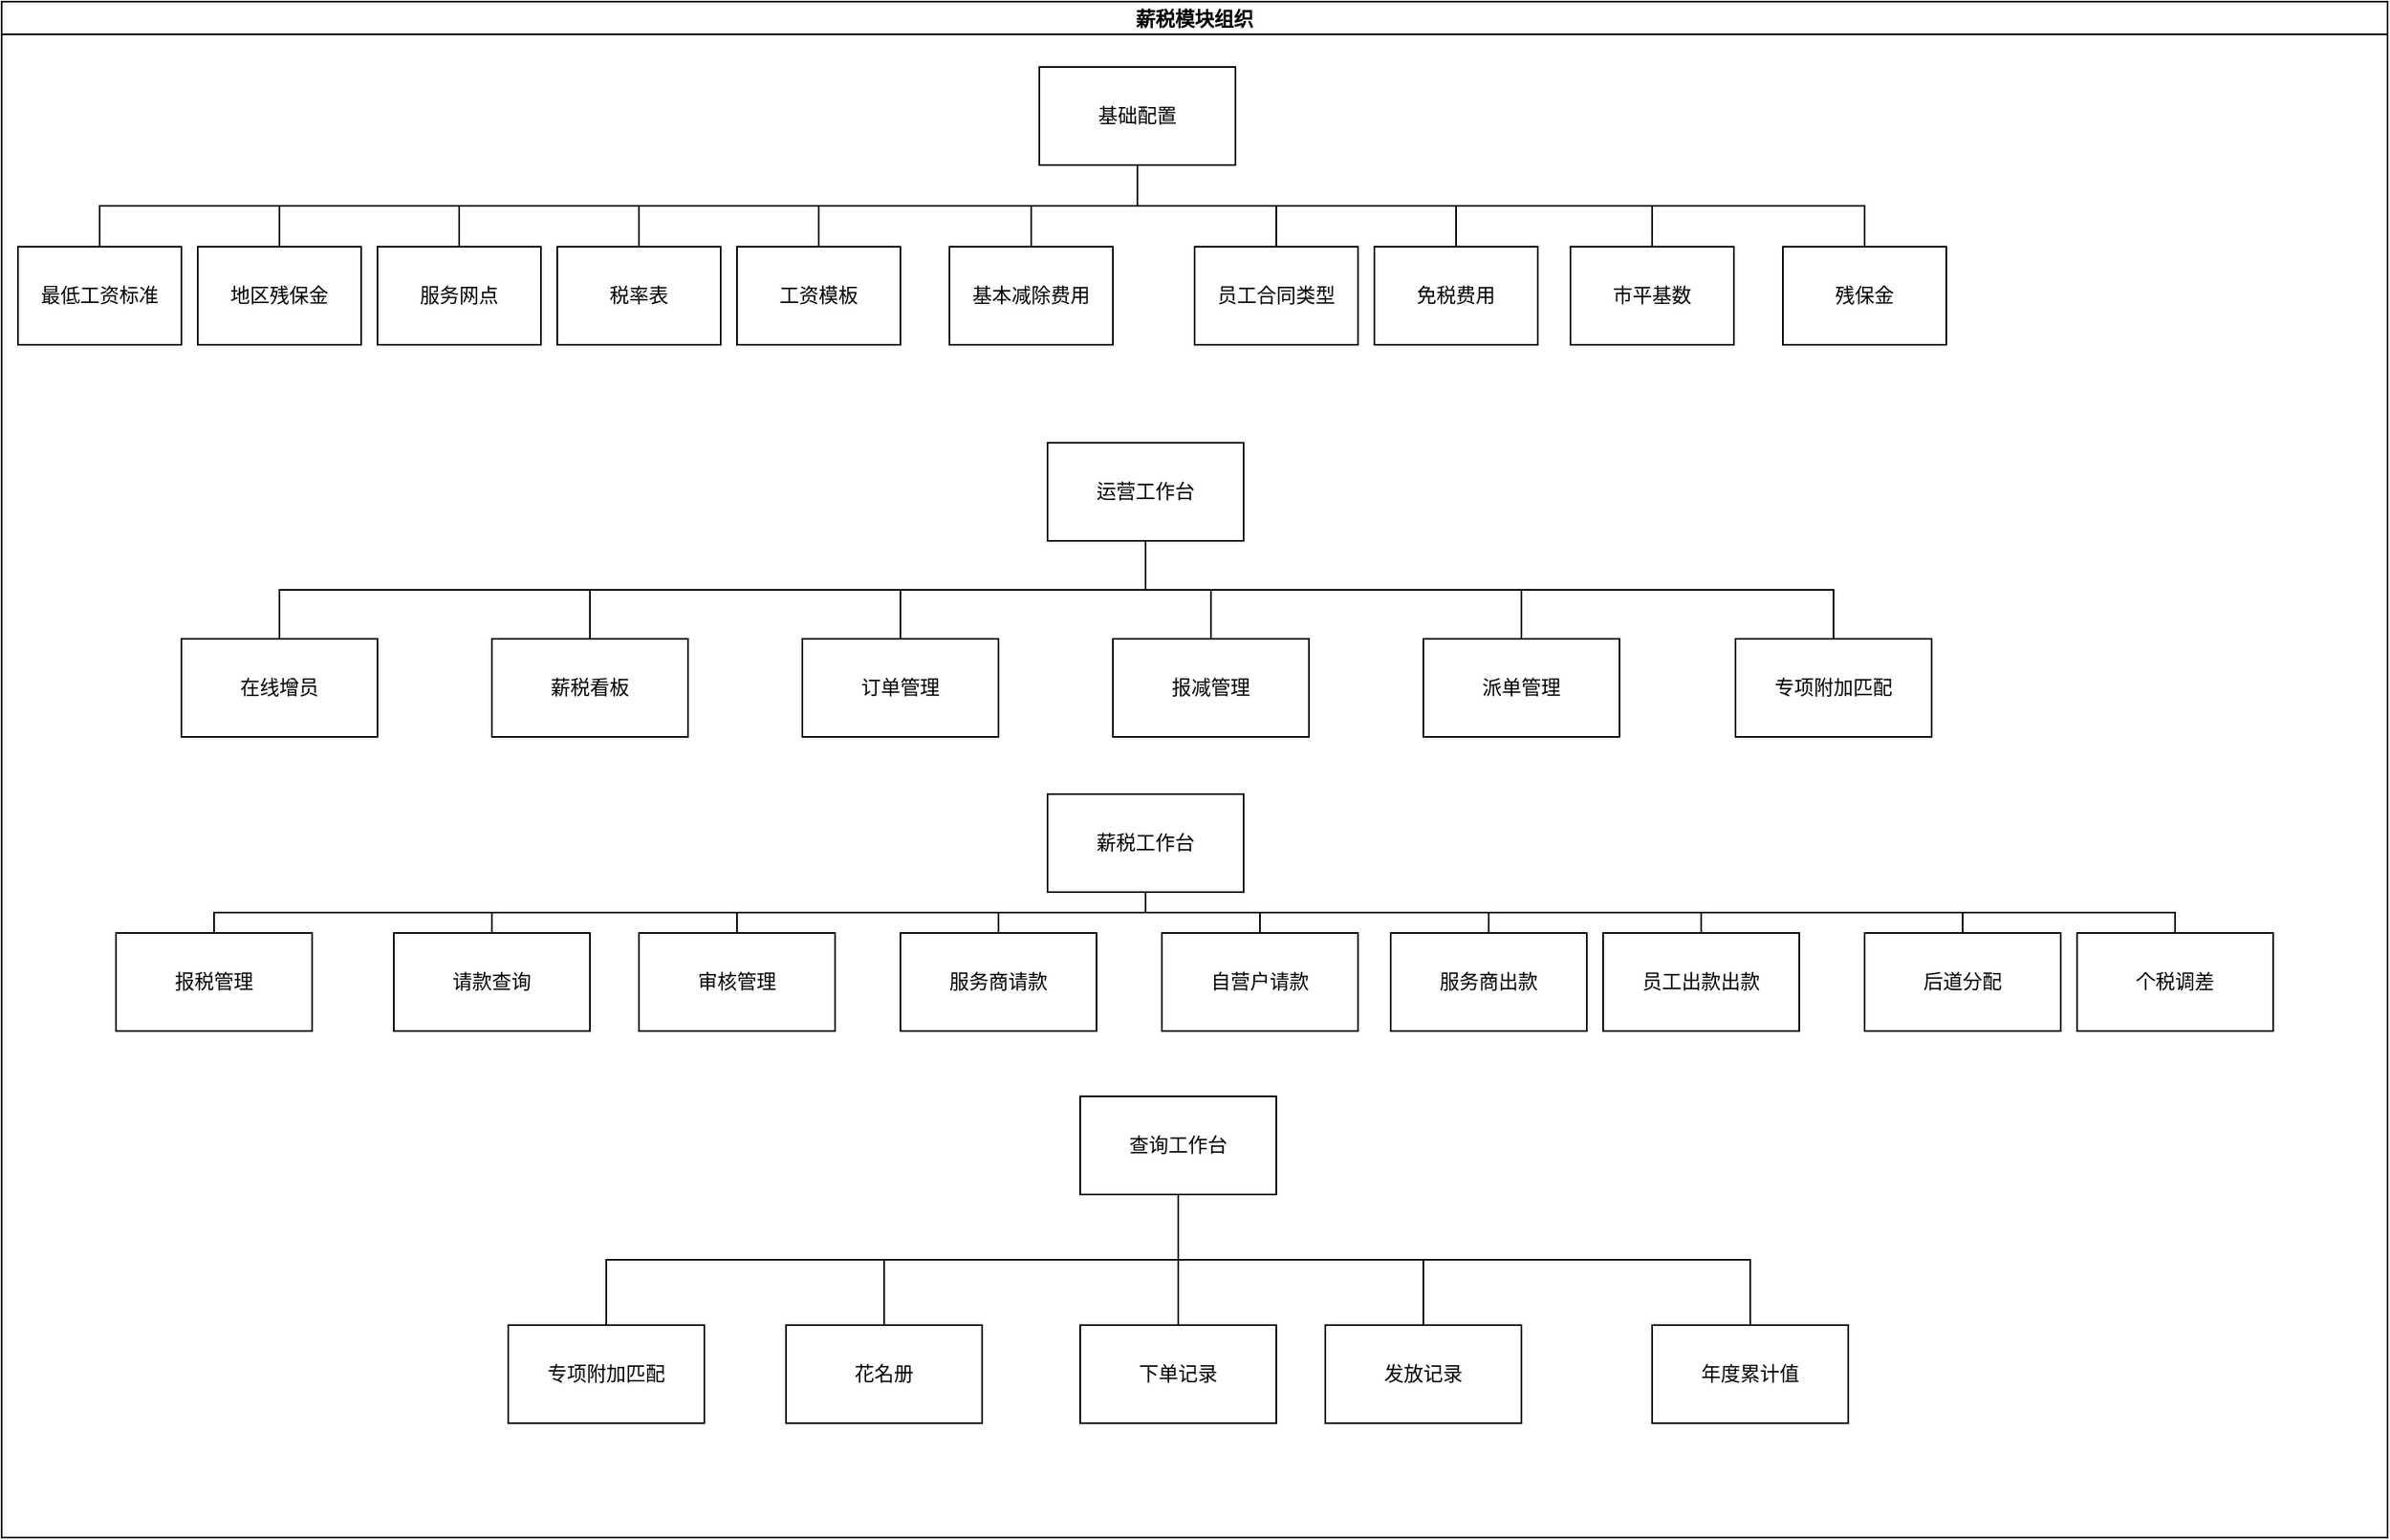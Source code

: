 <mxfile version="21.6.2" type="github">
  <diagram name="第 1 页" id="hpLcnYdg8RqdJOMM9PPg">
    <mxGraphModel dx="1166" dy="644" grid="1" gridSize="10" guides="1" tooltips="1" connect="1" arrows="1" fold="1" page="1" pageScale="1" pageWidth="827" pageHeight="1169" math="0" shadow="0">
      <root>
        <mxCell id="0" />
        <mxCell id="1" parent="0" />
        <mxCell id="bybRMpTFj6ahb_3L9N7S-18" value="薪税模块组织" style="swimlane;startSize=20;horizontal=1;containerType=tree;newEdgeStyle={&quot;edgeStyle&quot;:&quot;elbowEdgeStyle&quot;,&quot;startArrow&quot;:&quot;none&quot;,&quot;endArrow&quot;:&quot;none&quot;};" parent="1" vertex="1">
          <mxGeometry x="20" y="100" width="1460" height="940" as="geometry" />
        </mxCell>
        <mxCell id="bybRMpTFj6ahb_3L9N7S-19" value="" style="edgeStyle=elbowEdgeStyle;elbow=vertical;sourcePerimeterSpacing=0;targetPerimeterSpacing=0;startArrow=none;endArrow=none;rounded=0;curved=0;" parent="bybRMpTFj6ahb_3L9N7S-18" source="bybRMpTFj6ahb_3L9N7S-21" target="bybRMpTFj6ahb_3L9N7S-22" edge="1">
          <mxGeometry relative="1" as="geometry" />
        </mxCell>
        <mxCell id="bybRMpTFj6ahb_3L9N7S-20" value="" style="edgeStyle=elbowEdgeStyle;elbow=vertical;sourcePerimeterSpacing=0;targetPerimeterSpacing=0;startArrow=none;endArrow=none;rounded=0;curved=0;" parent="bybRMpTFj6ahb_3L9N7S-18" source="bybRMpTFj6ahb_3L9N7S-21" target="bybRMpTFj6ahb_3L9N7S-23" edge="1">
          <mxGeometry relative="1" as="geometry" />
        </mxCell>
        <UserObject label="基础配置" treeRoot="1" id="bybRMpTFj6ahb_3L9N7S-21">
          <mxCell style="whiteSpace=wrap;html=1;align=center;treeFolding=1;treeMoving=1;newEdgeStyle={&quot;edgeStyle&quot;:&quot;elbowEdgeStyle&quot;,&quot;startArrow&quot;:&quot;none&quot;,&quot;endArrow&quot;:&quot;none&quot;};" parent="bybRMpTFj6ahb_3L9N7S-18" vertex="1">
            <mxGeometry x="635" y="40" width="120" height="60" as="geometry" />
          </mxCell>
        </UserObject>
        <mxCell id="bybRMpTFj6ahb_3L9N7S-22" value="最低工资标准" style="whiteSpace=wrap;html=1;align=center;verticalAlign=middle;treeFolding=1;treeMoving=1;newEdgeStyle={&quot;edgeStyle&quot;:&quot;elbowEdgeStyle&quot;,&quot;startArrow&quot;:&quot;none&quot;,&quot;endArrow&quot;:&quot;none&quot;};" parent="bybRMpTFj6ahb_3L9N7S-18" vertex="1">
          <mxGeometry x="10" y="150" width="100" height="60" as="geometry" />
        </mxCell>
        <mxCell id="bybRMpTFj6ahb_3L9N7S-23" value="地区残保金" style="whiteSpace=wrap;html=1;align=center;verticalAlign=middle;treeFolding=1;treeMoving=1;newEdgeStyle={&quot;edgeStyle&quot;:&quot;elbowEdgeStyle&quot;,&quot;startArrow&quot;:&quot;none&quot;,&quot;endArrow&quot;:&quot;none&quot;};" parent="bybRMpTFj6ahb_3L9N7S-18" vertex="1" collapsed="1">
          <mxGeometry x="120" y="150" width="100" height="60" as="geometry" />
        </mxCell>
        <mxCell id="bybRMpTFj6ahb_3L9N7S-24" value="服务网点" style="whiteSpace=wrap;html=1;align=center;verticalAlign=middle;treeFolding=1;treeMoving=1;newEdgeStyle={&quot;edgeStyle&quot;:&quot;elbowEdgeStyle&quot;,&quot;startArrow&quot;:&quot;none&quot;,&quot;endArrow&quot;:&quot;none&quot;};" parent="bybRMpTFj6ahb_3L9N7S-18" vertex="1" collapsed="1">
          <mxGeometry x="230" y="150" width="100" height="60" as="geometry" />
        </mxCell>
        <mxCell id="bybRMpTFj6ahb_3L9N7S-25" value="" style="edgeStyle=elbowEdgeStyle;elbow=vertical;sourcePerimeterSpacing=0;targetPerimeterSpacing=0;startArrow=none;endArrow=none;rounded=0;curved=0;" parent="bybRMpTFj6ahb_3L9N7S-18" source="bybRMpTFj6ahb_3L9N7S-21" target="bybRMpTFj6ahb_3L9N7S-24" edge="1">
          <mxGeometry relative="1" as="geometry">
            <mxPoint x="350" y="100" as="sourcePoint" />
            <mxPoint x="200" y="140" as="targetPoint" />
          </mxGeometry>
        </mxCell>
        <mxCell id="bybRMpTFj6ahb_3L9N7S-26" value="税率表" style="whiteSpace=wrap;html=1;align=center;verticalAlign=middle;treeFolding=1;treeMoving=1;newEdgeStyle={&quot;edgeStyle&quot;:&quot;elbowEdgeStyle&quot;,&quot;startArrow&quot;:&quot;none&quot;,&quot;endArrow&quot;:&quot;none&quot;};" parent="bybRMpTFj6ahb_3L9N7S-18" vertex="1" collapsed="1">
          <mxGeometry x="340" y="150" width="100" height="60" as="geometry" />
        </mxCell>
        <mxCell id="bybRMpTFj6ahb_3L9N7S-27" value="" style="edgeStyle=elbowEdgeStyle;elbow=vertical;sourcePerimeterSpacing=0;targetPerimeterSpacing=0;startArrow=none;endArrow=none;rounded=0;curved=0;" parent="bybRMpTFj6ahb_3L9N7S-18" source="bybRMpTFj6ahb_3L9N7S-21" target="bybRMpTFj6ahb_3L9N7S-26" edge="1">
          <mxGeometry relative="1" as="geometry">
            <mxPoint x="350" y="100" as="sourcePoint" />
            <mxPoint x="340" y="140" as="targetPoint" />
          </mxGeometry>
        </mxCell>
        <mxCell id="bybRMpTFj6ahb_3L9N7S-28" value="工资模板" style="whiteSpace=wrap;html=1;align=center;verticalAlign=middle;treeFolding=1;treeMoving=1;newEdgeStyle={&quot;edgeStyle&quot;:&quot;elbowEdgeStyle&quot;,&quot;startArrow&quot;:&quot;none&quot;,&quot;endArrow&quot;:&quot;none&quot;};" parent="bybRMpTFj6ahb_3L9N7S-18" vertex="1" collapsed="1">
          <mxGeometry x="450" y="150" width="100" height="60" as="geometry" />
        </mxCell>
        <mxCell id="bybRMpTFj6ahb_3L9N7S-29" value="" style="edgeStyle=elbowEdgeStyle;elbow=vertical;sourcePerimeterSpacing=0;targetPerimeterSpacing=0;startArrow=none;endArrow=none;rounded=0;curved=0;" parent="bybRMpTFj6ahb_3L9N7S-18" source="bybRMpTFj6ahb_3L9N7S-21" target="bybRMpTFj6ahb_3L9N7S-28" edge="1">
          <mxGeometry relative="1" as="geometry">
            <mxPoint x="350" y="100" as="sourcePoint" />
            <mxPoint x="480" y="140" as="targetPoint" />
          </mxGeometry>
        </mxCell>
        <mxCell id="bybRMpTFj6ahb_3L9N7S-30" value="基本减除费用" style="whiteSpace=wrap;html=1;align=center;verticalAlign=middle;treeFolding=1;treeMoving=1;newEdgeStyle={&quot;edgeStyle&quot;:&quot;elbowEdgeStyle&quot;,&quot;startArrow&quot;:&quot;none&quot;,&quot;endArrow&quot;:&quot;none&quot;};" parent="bybRMpTFj6ahb_3L9N7S-18" vertex="1" collapsed="1">
          <mxGeometry x="580" y="150" width="100" height="60" as="geometry" />
        </mxCell>
        <mxCell id="bybRMpTFj6ahb_3L9N7S-31" value="" style="edgeStyle=elbowEdgeStyle;elbow=vertical;sourcePerimeterSpacing=0;targetPerimeterSpacing=0;startArrow=none;endArrow=none;rounded=0;curved=0;" parent="bybRMpTFj6ahb_3L9N7S-18" source="bybRMpTFj6ahb_3L9N7S-21" target="bybRMpTFj6ahb_3L9N7S-30" edge="1">
          <mxGeometry relative="1" as="geometry">
            <mxPoint x="350" y="100" as="sourcePoint" />
            <mxPoint x="600" y="140" as="targetPoint" />
          </mxGeometry>
        </mxCell>
        <mxCell id="bybRMpTFj6ahb_3L9N7S-54" value="员工合同类型" style="whiteSpace=wrap;html=1;align=center;verticalAlign=middle;treeFolding=1;treeMoving=1;newEdgeStyle={&quot;edgeStyle&quot;:&quot;elbowEdgeStyle&quot;,&quot;startArrow&quot;:&quot;none&quot;,&quot;endArrow&quot;:&quot;none&quot;};" parent="bybRMpTFj6ahb_3L9N7S-18" vertex="1" collapsed="1">
          <mxGeometry x="730" y="150" width="100" height="60" as="geometry" />
        </mxCell>
        <mxCell id="bybRMpTFj6ahb_3L9N7S-55" value="" style="edgeStyle=elbowEdgeStyle;elbow=vertical;sourcePerimeterSpacing=0;targetPerimeterSpacing=0;startArrow=none;endArrow=none;rounded=0;curved=0;" parent="bybRMpTFj6ahb_3L9N7S-18" source="bybRMpTFj6ahb_3L9N7S-21" target="bybRMpTFj6ahb_3L9N7S-54" edge="1">
          <mxGeometry relative="1" as="geometry">
            <mxPoint x="350" y="110" as="sourcePoint" />
            <mxPoint x="290" y="140" as="targetPoint" />
          </mxGeometry>
        </mxCell>
        <mxCell id="bybRMpTFj6ahb_3L9N7S-56" value="免税费用" style="whiteSpace=wrap;html=1;align=center;verticalAlign=middle;treeFolding=1;treeMoving=1;newEdgeStyle={&quot;edgeStyle&quot;:&quot;elbowEdgeStyle&quot;,&quot;startArrow&quot;:&quot;none&quot;,&quot;endArrow&quot;:&quot;none&quot;};" parent="bybRMpTFj6ahb_3L9N7S-18" vertex="1" collapsed="1">
          <mxGeometry x="840" y="150" width="100" height="60" as="geometry" />
        </mxCell>
        <mxCell id="bybRMpTFj6ahb_3L9N7S-57" value="" style="edgeStyle=elbowEdgeStyle;elbow=vertical;sourcePerimeterSpacing=0;targetPerimeterSpacing=0;startArrow=none;endArrow=none;rounded=0;curved=0;" parent="bybRMpTFj6ahb_3L9N7S-18" source="bybRMpTFj6ahb_3L9N7S-21" target="bybRMpTFj6ahb_3L9N7S-56" edge="1">
          <mxGeometry relative="1" as="geometry">
            <mxPoint x="350" y="110" as="sourcePoint" />
            <mxPoint x="730" y="140" as="targetPoint" />
          </mxGeometry>
        </mxCell>
        <mxCell id="bybRMpTFj6ahb_3L9N7S-58" value="市平基数" style="whiteSpace=wrap;html=1;align=center;verticalAlign=middle;treeFolding=1;treeMoving=1;newEdgeStyle={&quot;edgeStyle&quot;:&quot;elbowEdgeStyle&quot;,&quot;startArrow&quot;:&quot;none&quot;,&quot;endArrow&quot;:&quot;none&quot;};" parent="bybRMpTFj6ahb_3L9N7S-18" vertex="1" collapsed="1">
          <mxGeometry x="960" y="150" width="100" height="60" as="geometry" />
        </mxCell>
        <mxCell id="bybRMpTFj6ahb_3L9N7S-59" value="" style="edgeStyle=elbowEdgeStyle;elbow=vertical;sourcePerimeterSpacing=0;targetPerimeterSpacing=0;startArrow=none;endArrow=none;rounded=0;curved=0;" parent="bybRMpTFj6ahb_3L9N7S-18" source="bybRMpTFj6ahb_3L9N7S-21" target="bybRMpTFj6ahb_3L9N7S-58" edge="1">
          <mxGeometry relative="1" as="geometry">
            <mxPoint x="350" y="110" as="sourcePoint" />
            <mxPoint x="860" y="140" as="targetPoint" />
          </mxGeometry>
        </mxCell>
        <mxCell id="bybRMpTFj6ahb_3L9N7S-60" value="残保金" style="whiteSpace=wrap;html=1;align=center;verticalAlign=middle;treeFolding=1;treeMoving=1;newEdgeStyle={&quot;edgeStyle&quot;:&quot;elbowEdgeStyle&quot;,&quot;startArrow&quot;:&quot;none&quot;,&quot;endArrow&quot;:&quot;none&quot;};" parent="bybRMpTFj6ahb_3L9N7S-18" vertex="1" collapsed="1">
          <mxGeometry x="1090" y="150" width="100" height="60" as="geometry" />
        </mxCell>
        <mxCell id="bybRMpTFj6ahb_3L9N7S-61" value="" style="edgeStyle=elbowEdgeStyle;elbow=vertical;sourcePerimeterSpacing=0;targetPerimeterSpacing=0;startArrow=none;endArrow=none;rounded=0;curved=0;" parent="bybRMpTFj6ahb_3L9N7S-18" source="bybRMpTFj6ahb_3L9N7S-21" target="bybRMpTFj6ahb_3L9N7S-60" edge="1">
          <mxGeometry relative="1" as="geometry">
            <mxPoint x="350" y="110" as="sourcePoint" />
            <mxPoint x="970" y="140" as="targetPoint" />
          </mxGeometry>
        </mxCell>
        <UserObject label="运营工作台" treeRoot="1" id="bybRMpTFj6ahb_3L9N7S-102">
          <mxCell style="whiteSpace=wrap;html=1;align=center;treeFolding=1;treeMoving=1;newEdgeStyle={&quot;edgeStyle&quot;:&quot;elbowEdgeStyle&quot;,&quot;startArrow&quot;:&quot;none&quot;,&quot;endArrow&quot;:&quot;none&quot;};" parent="bybRMpTFj6ahb_3L9N7S-18" vertex="1">
            <mxGeometry x="640" y="270" width="120" height="60" as="geometry" />
          </mxCell>
        </UserObject>
        <mxCell id="3mnixtt7MHqy3yA0ITmk-68" value="" style="edgeStyle=elbowEdgeStyle;rounded=0;orthogonalLoop=1;jettySize=auto;html=1;elbow=vertical;startArrow=none;endArrow=none;" edge="1" source="bybRMpTFj6ahb_3L9N7S-102" target="3mnixtt7MHqy3yA0ITmk-69" parent="bybRMpTFj6ahb_3L9N7S-18">
          <mxGeometry relative="1" as="geometry" />
        </mxCell>
        <UserObject label="订单管理" treeRoot="1" id="3mnixtt7MHqy3yA0ITmk-69">
          <mxCell style="whiteSpace=wrap;html=1;align=center;treeFolding=1;treeMoving=1;newEdgeStyle={&quot;edgeStyle&quot;:&quot;elbowEdgeStyle&quot;,&quot;startArrow&quot;:&quot;none&quot;,&quot;endArrow&quot;:&quot;none&quot;};" vertex="1" parent="bybRMpTFj6ahb_3L9N7S-18">
            <mxGeometry x="490" y="390" width="120" height="60" as="geometry" />
          </mxCell>
        </UserObject>
        <UserObject label="派单管理" treeRoot="1" id="3mnixtt7MHqy3yA0ITmk-70">
          <mxCell style="whiteSpace=wrap;html=1;align=center;treeFolding=1;treeMoving=1;newEdgeStyle={&quot;edgeStyle&quot;:&quot;elbowEdgeStyle&quot;,&quot;startArrow&quot;:&quot;none&quot;,&quot;endArrow&quot;:&quot;none&quot;};" vertex="1" parent="bybRMpTFj6ahb_3L9N7S-18">
            <mxGeometry x="870" y="390" width="120" height="60" as="geometry" />
          </mxCell>
        </UserObject>
        <mxCell id="3mnixtt7MHqy3yA0ITmk-71" value="" style="edgeStyle=elbowEdgeStyle;rounded=0;orthogonalLoop=1;jettySize=auto;html=1;elbow=vertical;startArrow=none;endArrow=none;" edge="1" parent="bybRMpTFj6ahb_3L9N7S-18" source="bybRMpTFj6ahb_3L9N7S-102" target="3mnixtt7MHqy3yA0ITmk-70">
          <mxGeometry relative="1" as="geometry">
            <mxPoint x="344" y="110" as="sourcePoint" />
            <mxPoint x="344" y="150" as="targetPoint" />
          </mxGeometry>
        </mxCell>
        <UserObject label="在线增员" treeRoot="1" id="3mnixtt7MHqy3yA0ITmk-72">
          <mxCell style="whiteSpace=wrap;html=1;align=center;treeFolding=1;treeMoving=1;newEdgeStyle={&quot;edgeStyle&quot;:&quot;elbowEdgeStyle&quot;,&quot;startArrow&quot;:&quot;none&quot;,&quot;endArrow&quot;:&quot;none&quot;};" vertex="1" parent="bybRMpTFj6ahb_3L9N7S-18">
            <mxGeometry x="110" y="390" width="120" height="60" as="geometry" />
          </mxCell>
        </UserObject>
        <mxCell id="3mnixtt7MHqy3yA0ITmk-73" value="" style="edgeStyle=elbowEdgeStyle;rounded=0;orthogonalLoop=1;jettySize=auto;html=1;elbow=vertical;startArrow=none;endArrow=none;" edge="1" parent="bybRMpTFj6ahb_3L9N7S-18" source="bybRMpTFj6ahb_3L9N7S-102" target="3mnixtt7MHqy3yA0ITmk-72">
          <mxGeometry relative="1" as="geometry">
            <mxPoint x="344" y="110" as="sourcePoint" />
            <mxPoint x="344" y="150" as="targetPoint" />
          </mxGeometry>
        </mxCell>
        <UserObject label="报减管理" treeRoot="1" id="3mnixtt7MHqy3yA0ITmk-74">
          <mxCell style="whiteSpace=wrap;html=1;align=center;treeFolding=1;treeMoving=1;newEdgeStyle={&quot;edgeStyle&quot;:&quot;elbowEdgeStyle&quot;,&quot;startArrow&quot;:&quot;none&quot;,&quot;endArrow&quot;:&quot;none&quot;};" vertex="1" parent="bybRMpTFj6ahb_3L9N7S-18">
            <mxGeometry x="680" y="390" width="120" height="60" as="geometry" />
          </mxCell>
        </UserObject>
        <mxCell id="3mnixtt7MHqy3yA0ITmk-75" value="" style="edgeStyle=elbowEdgeStyle;rounded=0;orthogonalLoop=1;jettySize=auto;html=1;elbow=vertical;startArrow=none;endArrow=none;" edge="1" parent="bybRMpTFj6ahb_3L9N7S-18" source="bybRMpTFj6ahb_3L9N7S-102" target="3mnixtt7MHqy3yA0ITmk-74">
          <mxGeometry relative="1" as="geometry">
            <mxPoint x="344" y="110" as="sourcePoint" />
            <mxPoint x="490" y="150" as="targetPoint" />
          </mxGeometry>
        </mxCell>
        <UserObject label="薪税看板" treeRoot="1" id="3mnixtt7MHqy3yA0ITmk-76">
          <mxCell style="whiteSpace=wrap;html=1;align=center;treeFolding=1;treeMoving=1;newEdgeStyle={&quot;edgeStyle&quot;:&quot;elbowEdgeStyle&quot;,&quot;startArrow&quot;:&quot;none&quot;,&quot;endArrow&quot;:&quot;none&quot;};" vertex="1" parent="bybRMpTFj6ahb_3L9N7S-18">
            <mxGeometry x="300" y="390" width="120" height="60" as="geometry" />
          </mxCell>
        </UserObject>
        <mxCell id="3mnixtt7MHqy3yA0ITmk-77" value="" style="edgeStyle=elbowEdgeStyle;rounded=0;orthogonalLoop=1;jettySize=auto;html=1;elbow=vertical;startArrow=none;endArrow=none;" edge="1" parent="bybRMpTFj6ahb_3L9N7S-18" source="bybRMpTFj6ahb_3L9N7S-102" target="3mnixtt7MHqy3yA0ITmk-76">
          <mxGeometry relative="1" as="geometry">
            <mxPoint x="344" y="110" as="sourcePoint" />
            <mxPoint x="190" y="150" as="targetPoint" />
          </mxGeometry>
        </mxCell>
        <UserObject label="专项附加匹配" treeRoot="1" id="3mnixtt7MHqy3yA0ITmk-78">
          <mxCell style="whiteSpace=wrap;html=1;align=center;treeFolding=1;treeMoving=1;newEdgeStyle={&quot;edgeStyle&quot;:&quot;elbowEdgeStyle&quot;,&quot;startArrow&quot;:&quot;none&quot;,&quot;endArrow&quot;:&quot;none&quot;};" vertex="1" parent="bybRMpTFj6ahb_3L9N7S-18">
            <mxGeometry x="1061" y="390" width="120" height="60" as="geometry" />
          </mxCell>
        </UserObject>
        <mxCell id="3mnixtt7MHqy3yA0ITmk-79" value="" style="edgeStyle=elbowEdgeStyle;rounded=0;orthogonalLoop=1;jettySize=auto;html=1;elbow=vertical;startArrow=none;endArrow=none;" edge="1" parent="bybRMpTFj6ahb_3L9N7S-18" source="bybRMpTFj6ahb_3L9N7S-102" target="3mnixtt7MHqy3yA0ITmk-78">
          <mxGeometry relative="1" as="geometry">
            <mxPoint x="344" y="110" as="sourcePoint" />
            <mxPoint x="660" y="150" as="targetPoint" />
          </mxGeometry>
        </mxCell>
        <UserObject label="薪税工作台" treeRoot="1" id="3mnixtt7MHqy3yA0ITmk-80">
          <mxCell style="whiteSpace=wrap;html=1;align=center;treeFolding=1;treeMoving=1;newEdgeStyle={&quot;edgeStyle&quot;:&quot;elbowEdgeStyle&quot;,&quot;startArrow&quot;:&quot;none&quot;,&quot;endArrow&quot;:&quot;none&quot;};" vertex="1" parent="bybRMpTFj6ahb_3L9N7S-18">
            <mxGeometry x="640" y="485" width="120" height="60" as="geometry" />
          </mxCell>
        </UserObject>
        <mxCell id="3mnixtt7MHqy3yA0ITmk-81" value="" style="edgeStyle=elbowEdgeStyle;rounded=0;orthogonalLoop=1;jettySize=auto;html=1;elbow=vertical;startArrow=none;endArrow=none;" edge="1" source="3mnixtt7MHqy3yA0ITmk-80" target="3mnixtt7MHqy3yA0ITmk-82" parent="bybRMpTFj6ahb_3L9N7S-18">
          <mxGeometry relative="1" as="geometry" />
        </mxCell>
        <UserObject label="审核管理" treeRoot="1" id="3mnixtt7MHqy3yA0ITmk-82">
          <mxCell style="whiteSpace=wrap;html=1;align=center;treeFolding=1;treeMoving=1;newEdgeStyle={&quot;edgeStyle&quot;:&quot;elbowEdgeStyle&quot;,&quot;startArrow&quot;:&quot;none&quot;,&quot;endArrow&quot;:&quot;none&quot;};" vertex="1" collapsed="1" parent="bybRMpTFj6ahb_3L9N7S-18">
            <mxGeometry x="390" y="570" width="120" height="60" as="geometry" />
          </mxCell>
        </UserObject>
        <mxCell id="3mnixtt7MHqy3yA0ITmk-83" value="" style="edgeStyle=elbowEdgeStyle;rounded=0;orthogonalLoop=1;jettySize=auto;html=1;elbow=vertical;startArrow=none;endArrow=none;" edge="1" target="3mnixtt7MHqy3yA0ITmk-84" source="3mnixtt7MHqy3yA0ITmk-80" parent="bybRMpTFj6ahb_3L9N7S-18">
          <mxGeometry relative="1" as="geometry">
            <mxPoint x="490" y="200" as="sourcePoint" />
          </mxGeometry>
        </mxCell>
        <UserObject label="请款查询" treeRoot="1" id="3mnixtt7MHqy3yA0ITmk-84">
          <mxCell style="whiteSpace=wrap;html=1;align=center;treeFolding=1;treeMoving=1;newEdgeStyle={&quot;edgeStyle&quot;:&quot;elbowEdgeStyle&quot;,&quot;startArrow&quot;:&quot;none&quot;,&quot;endArrow&quot;:&quot;none&quot;};" vertex="1" collapsed="1" parent="bybRMpTFj6ahb_3L9N7S-18">
            <mxGeometry x="240" y="570" width="120" height="60" as="geometry" />
          </mxCell>
        </UserObject>
        <UserObject label="服务商请款" treeRoot="1" id="3mnixtt7MHqy3yA0ITmk-85">
          <mxCell style="whiteSpace=wrap;html=1;align=center;treeFolding=1;treeMoving=1;newEdgeStyle={&quot;edgeStyle&quot;:&quot;elbowEdgeStyle&quot;,&quot;startArrow&quot;:&quot;none&quot;,&quot;endArrow&quot;:&quot;none&quot;};" vertex="1" collapsed="1" parent="bybRMpTFj6ahb_3L9N7S-18">
            <mxGeometry x="550" y="570" width="120" height="60" as="geometry" />
          </mxCell>
        </UserObject>
        <mxCell id="3mnixtt7MHqy3yA0ITmk-86" value="" style="edgeStyle=elbowEdgeStyle;rounded=0;orthogonalLoop=1;jettySize=auto;html=1;elbow=vertical;startArrow=none;endArrow=none;" edge="1" parent="bybRMpTFj6ahb_3L9N7S-18" source="3mnixtt7MHqy3yA0ITmk-80" target="3mnixtt7MHqy3yA0ITmk-85">
          <mxGeometry relative="1" as="geometry">
            <mxPoint x="430" y="100" as="sourcePoint" />
            <mxPoint x="430" y="140" as="targetPoint" />
          </mxGeometry>
        </mxCell>
        <mxCell id="3mnixtt7MHqy3yA0ITmk-87" value="" style="edgeStyle=elbowEdgeStyle;rounded=0;orthogonalLoop=1;jettySize=auto;html=1;elbow=vertical;startArrow=none;endArrow=none;" edge="1" target="3mnixtt7MHqy3yA0ITmk-88" source="3mnixtt7MHqy3yA0ITmk-80" parent="bybRMpTFj6ahb_3L9N7S-18">
          <mxGeometry relative="1" as="geometry">
            <mxPoint x="490" y="200" as="sourcePoint" />
            <mxPoint x="490" y="240" as="targetPoint" />
          </mxGeometry>
        </mxCell>
        <UserObject label="自营户请款" treeRoot="1" id="3mnixtt7MHqy3yA0ITmk-88">
          <mxCell style="whiteSpace=wrap;html=1;align=center;treeFolding=1;treeMoving=1;newEdgeStyle={&quot;edgeStyle&quot;:&quot;elbowEdgeStyle&quot;,&quot;startArrow&quot;:&quot;none&quot;,&quot;endArrow&quot;:&quot;none&quot;};" vertex="1" collapsed="1" parent="bybRMpTFj6ahb_3L9N7S-18">
            <mxGeometry x="710" y="570" width="120" height="60" as="geometry" />
          </mxCell>
        </UserObject>
        <mxCell id="3mnixtt7MHqy3yA0ITmk-135" value="" style="edgeStyle=elbowEdgeStyle;rounded=0;orthogonalLoop=1;jettySize=auto;html=1;elbow=vertical;startArrow=none;endArrow=none;" edge="1" target="3mnixtt7MHqy3yA0ITmk-136" source="3mnixtt7MHqy3yA0ITmk-80" parent="bybRMpTFj6ahb_3L9N7S-18">
          <mxGeometry relative="1" as="geometry">
            <mxPoint x="490" y="200" as="sourcePoint" />
            <mxPoint x="550" y="340" as="targetPoint" />
          </mxGeometry>
        </mxCell>
        <UserObject label="服务商出款" treeRoot="1" id="3mnixtt7MHqy3yA0ITmk-136">
          <mxCell style="whiteSpace=wrap;html=1;align=center;treeFolding=1;treeMoving=1;newEdgeStyle={&quot;edgeStyle&quot;:&quot;elbowEdgeStyle&quot;,&quot;startArrow&quot;:&quot;none&quot;,&quot;endArrow&quot;:&quot;none&quot;};" vertex="1" collapsed="1" parent="bybRMpTFj6ahb_3L9N7S-18">
            <mxGeometry x="850" y="570" width="120" height="60" as="geometry" />
          </mxCell>
        </UserObject>
        <mxCell id="3mnixtt7MHqy3yA0ITmk-137" value="" style="edgeStyle=elbowEdgeStyle;rounded=0;orthogonalLoop=1;jettySize=auto;html=1;elbow=vertical;startArrow=none;endArrow=none;" edge="1" target="3mnixtt7MHqy3yA0ITmk-138" source="3mnixtt7MHqy3yA0ITmk-80" parent="bybRMpTFj6ahb_3L9N7S-18">
          <mxGeometry relative="1" as="geometry">
            <mxPoint x="490" y="200" as="sourcePoint" />
            <mxPoint x="610" y="440" as="targetPoint" />
          </mxGeometry>
        </mxCell>
        <UserObject label="员工出款出款" treeRoot="1" id="3mnixtt7MHqy3yA0ITmk-138">
          <mxCell style="whiteSpace=wrap;html=1;align=center;treeFolding=1;treeMoving=1;newEdgeStyle={&quot;edgeStyle&quot;:&quot;elbowEdgeStyle&quot;,&quot;startArrow&quot;:&quot;none&quot;,&quot;endArrow&quot;:&quot;none&quot;};" vertex="1" collapsed="1" parent="bybRMpTFj6ahb_3L9N7S-18">
            <mxGeometry x="980" y="570" width="120" height="60" as="geometry" />
          </mxCell>
        </UserObject>
        <UserObject label="报税管理" treeRoot="1" id="3mnixtt7MHqy3yA0ITmk-139">
          <mxCell style="whiteSpace=wrap;html=1;align=center;treeFolding=1;treeMoving=1;newEdgeStyle={&quot;edgeStyle&quot;:&quot;elbowEdgeStyle&quot;,&quot;startArrow&quot;:&quot;none&quot;,&quot;endArrow&quot;:&quot;none&quot;};" vertex="1" collapsed="1" parent="bybRMpTFj6ahb_3L9N7S-18">
            <mxGeometry x="70" y="570" width="120" height="60" as="geometry" />
          </mxCell>
        </UserObject>
        <mxCell id="3mnixtt7MHqy3yA0ITmk-140" value="" style="edgeStyle=elbowEdgeStyle;rounded=0;orthogonalLoop=1;jettySize=auto;html=1;elbow=vertical;startArrow=none;endArrow=none;" edge="1" parent="bybRMpTFj6ahb_3L9N7S-18" source="3mnixtt7MHqy3yA0ITmk-80" target="3mnixtt7MHqy3yA0ITmk-139">
          <mxGeometry relative="1" as="geometry">
            <mxPoint x="430" y="100" as="sourcePoint" />
            <mxPoint x="300" y="140" as="targetPoint" />
          </mxGeometry>
        </mxCell>
        <mxCell id="3mnixtt7MHqy3yA0ITmk-141" value="" style="edgeStyle=elbowEdgeStyle;rounded=0;orthogonalLoop=1;jettySize=auto;html=1;elbow=vertical;startArrow=none;endArrow=none;" edge="1" target="3mnixtt7MHqy3yA0ITmk-142" source="3mnixtt7MHqy3yA0ITmk-80" parent="bybRMpTFj6ahb_3L9N7S-18">
          <mxGeometry relative="1" as="geometry">
            <mxPoint x="490" y="200" as="sourcePoint" />
            <mxPoint x="360" y="240" as="targetPoint" />
          </mxGeometry>
        </mxCell>
        <UserObject label="后道分配" treeRoot="1" id="3mnixtt7MHqy3yA0ITmk-142">
          <mxCell style="whiteSpace=wrap;html=1;align=center;treeFolding=1;treeMoving=1;newEdgeStyle={&quot;edgeStyle&quot;:&quot;elbowEdgeStyle&quot;,&quot;startArrow&quot;:&quot;none&quot;,&quot;endArrow&quot;:&quot;none&quot;};" vertex="1" collapsed="1" parent="bybRMpTFj6ahb_3L9N7S-18">
            <mxGeometry x="1140" y="570" width="120" height="60" as="geometry" />
          </mxCell>
        </UserObject>
        <mxCell id="3mnixtt7MHqy3yA0ITmk-143" value="" style="edgeStyle=elbowEdgeStyle;rounded=0;orthogonalLoop=1;jettySize=auto;html=1;elbow=vertical;startArrow=none;endArrow=none;" edge="1" target="3mnixtt7MHqy3yA0ITmk-144" source="3mnixtt7MHqy3yA0ITmk-80" parent="bybRMpTFj6ahb_3L9N7S-18">
          <mxGeometry relative="1" as="geometry">
            <mxPoint x="510" y="200" as="sourcePoint" />
            <mxPoint x="420" y="340" as="targetPoint" />
          </mxGeometry>
        </mxCell>
        <UserObject label="个税调差" treeRoot="1" id="3mnixtt7MHqy3yA0ITmk-144">
          <mxCell style="whiteSpace=wrap;html=1;align=center;treeFolding=1;treeMoving=1;newEdgeStyle={&quot;edgeStyle&quot;:&quot;elbowEdgeStyle&quot;,&quot;startArrow&quot;:&quot;none&quot;,&quot;endArrow&quot;:&quot;none&quot;};" vertex="1" collapsed="1" parent="bybRMpTFj6ahb_3L9N7S-18">
            <mxGeometry x="1270" y="570" width="120" height="60" as="geometry" />
          </mxCell>
        </UserObject>
        <UserObject label="查询工作台" treeRoot="1" id="3mnixtt7MHqy3yA0ITmk-145">
          <mxCell style="whiteSpace=wrap;html=1;align=center;treeFolding=1;treeMoving=1;newEdgeStyle={&quot;edgeStyle&quot;:&quot;elbowEdgeStyle&quot;,&quot;startArrow&quot;:&quot;none&quot;,&quot;endArrow&quot;:&quot;none&quot;};" vertex="1" parent="bybRMpTFj6ahb_3L9N7S-18">
            <mxGeometry x="660" y="670" width="120" height="60" as="geometry" />
          </mxCell>
        </UserObject>
        <mxCell id="3mnixtt7MHqy3yA0ITmk-146" value="" style="edgeStyle=elbowEdgeStyle;rounded=0;orthogonalLoop=1;jettySize=auto;html=1;elbow=vertical;startArrow=none;endArrow=none;" edge="1" source="3mnixtt7MHqy3yA0ITmk-145" target="3mnixtt7MHqy3yA0ITmk-147" parent="bybRMpTFj6ahb_3L9N7S-18">
          <mxGeometry relative="1" as="geometry" />
        </mxCell>
        <UserObject label="下单记录" treeRoot="1" id="3mnixtt7MHqy3yA0ITmk-147">
          <mxCell style="whiteSpace=wrap;html=1;align=center;treeFolding=1;treeMoving=1;newEdgeStyle={&quot;edgeStyle&quot;:&quot;elbowEdgeStyle&quot;,&quot;startArrow&quot;:&quot;none&quot;,&quot;endArrow&quot;:&quot;none&quot;};" vertex="1" collapsed="1" parent="bybRMpTFj6ahb_3L9N7S-18">
            <mxGeometry x="660" y="810" width="120" height="60" as="geometry" />
          </mxCell>
        </UserObject>
        <UserObject label="发放记录" treeRoot="1" id="3mnixtt7MHqy3yA0ITmk-148">
          <mxCell style="whiteSpace=wrap;html=1;align=center;treeFolding=1;treeMoving=1;newEdgeStyle={&quot;edgeStyle&quot;:&quot;elbowEdgeStyle&quot;,&quot;startArrow&quot;:&quot;none&quot;,&quot;endArrow&quot;:&quot;none&quot;};" vertex="1" collapsed="1" parent="bybRMpTFj6ahb_3L9N7S-18">
            <mxGeometry x="810" y="810" width="120" height="60" as="geometry" />
          </mxCell>
        </UserObject>
        <mxCell id="3mnixtt7MHqy3yA0ITmk-149" value="" style="edgeStyle=elbowEdgeStyle;rounded=0;orthogonalLoop=1;jettySize=auto;html=1;elbow=vertical;startArrow=none;endArrow=none;" edge="1" parent="bybRMpTFj6ahb_3L9N7S-18" source="3mnixtt7MHqy3yA0ITmk-145" target="3mnixtt7MHqy3yA0ITmk-148">
          <mxGeometry relative="1" as="geometry">
            <mxPoint x="610" y="100" as="sourcePoint" />
            <mxPoint x="610" y="140" as="targetPoint" />
          </mxGeometry>
        </mxCell>
        <UserObject label="花名册" treeRoot="1" id="3mnixtt7MHqy3yA0ITmk-150">
          <mxCell style="whiteSpace=wrap;html=1;align=center;treeFolding=1;treeMoving=1;newEdgeStyle={&quot;edgeStyle&quot;:&quot;elbowEdgeStyle&quot;,&quot;startArrow&quot;:&quot;none&quot;,&quot;endArrow&quot;:&quot;none&quot;};" vertex="1" collapsed="1" parent="bybRMpTFj6ahb_3L9N7S-18">
            <mxGeometry x="480" y="810" width="120" height="60" as="geometry" />
          </mxCell>
        </UserObject>
        <mxCell id="3mnixtt7MHqy3yA0ITmk-151" value="" style="edgeStyle=elbowEdgeStyle;rounded=0;orthogonalLoop=1;jettySize=auto;html=1;elbow=vertical;startArrow=none;endArrow=none;" edge="1" parent="bybRMpTFj6ahb_3L9N7S-18" source="3mnixtt7MHqy3yA0ITmk-145" target="3mnixtt7MHqy3yA0ITmk-150">
          <mxGeometry relative="1" as="geometry">
            <mxPoint x="610" y="100" as="sourcePoint" />
            <mxPoint x="610" y="140" as="targetPoint" />
          </mxGeometry>
        </mxCell>
        <mxCell id="3mnixtt7MHqy3yA0ITmk-152" value="" style="edgeStyle=elbowEdgeStyle;rounded=0;orthogonalLoop=1;jettySize=auto;html=1;elbow=vertical;startArrow=none;endArrow=none;" edge="1" target="3mnixtt7MHqy3yA0ITmk-153" source="3mnixtt7MHqy3yA0ITmk-145" parent="bybRMpTFj6ahb_3L9N7S-18">
          <mxGeometry relative="1" as="geometry">
            <mxPoint x="670" y="200" as="sourcePoint" />
            <mxPoint x="670" y="240" as="targetPoint" />
          </mxGeometry>
        </mxCell>
        <UserObject label="年度累计值" treeRoot="1" id="3mnixtt7MHqy3yA0ITmk-153">
          <mxCell style="whiteSpace=wrap;html=1;align=center;treeFolding=1;treeMoving=1;newEdgeStyle={&quot;edgeStyle&quot;:&quot;elbowEdgeStyle&quot;,&quot;startArrow&quot;:&quot;none&quot;,&quot;endArrow&quot;:&quot;none&quot;};" vertex="1" collapsed="1" parent="bybRMpTFj6ahb_3L9N7S-18">
            <mxGeometry x="1010" y="810" width="120" height="60" as="geometry" />
          </mxCell>
        </UserObject>
        <mxCell id="3mnixtt7MHqy3yA0ITmk-154" value="" style="edgeStyle=elbowEdgeStyle;rounded=0;orthogonalLoop=1;jettySize=auto;html=1;elbow=vertical;startArrow=none;endArrow=none;" edge="1" target="3mnixtt7MHqy3yA0ITmk-155" source="3mnixtt7MHqy3yA0ITmk-145" parent="bybRMpTFj6ahb_3L9N7S-18">
          <mxGeometry relative="1" as="geometry">
            <mxPoint x="670" y="200" as="sourcePoint" />
            <mxPoint x="670" y="240" as="targetPoint" />
          </mxGeometry>
        </mxCell>
        <UserObject label="专项附加匹配" treeRoot="1" id="3mnixtt7MHqy3yA0ITmk-155">
          <mxCell style="whiteSpace=wrap;html=1;align=center;treeFolding=1;treeMoving=1;newEdgeStyle={&quot;edgeStyle&quot;:&quot;elbowEdgeStyle&quot;,&quot;startArrow&quot;:&quot;none&quot;,&quot;endArrow&quot;:&quot;none&quot;};" vertex="1" collapsed="1" parent="bybRMpTFj6ahb_3L9N7S-18">
            <mxGeometry x="310" y="810" width="120" height="60" as="geometry" />
          </mxCell>
        </UserObject>
        <mxCell id="3mnixtt7MHqy3yA0ITmk-156" style="edgeStyle=elbowEdgeStyle;rounded=0;orthogonalLoop=1;jettySize=auto;html=1;startArrow=none;endArrow=none;exitX=1;exitY=0.5;exitDx=0;exitDy=0;" edge="1" parent="bybRMpTFj6ahb_3L9N7S-18" source="3mnixtt7MHqy3yA0ITmk-69" target="3mnixtt7MHqy3yA0ITmk-69">
          <mxGeometry relative="1" as="geometry" />
        </mxCell>
      </root>
    </mxGraphModel>
  </diagram>
</mxfile>

